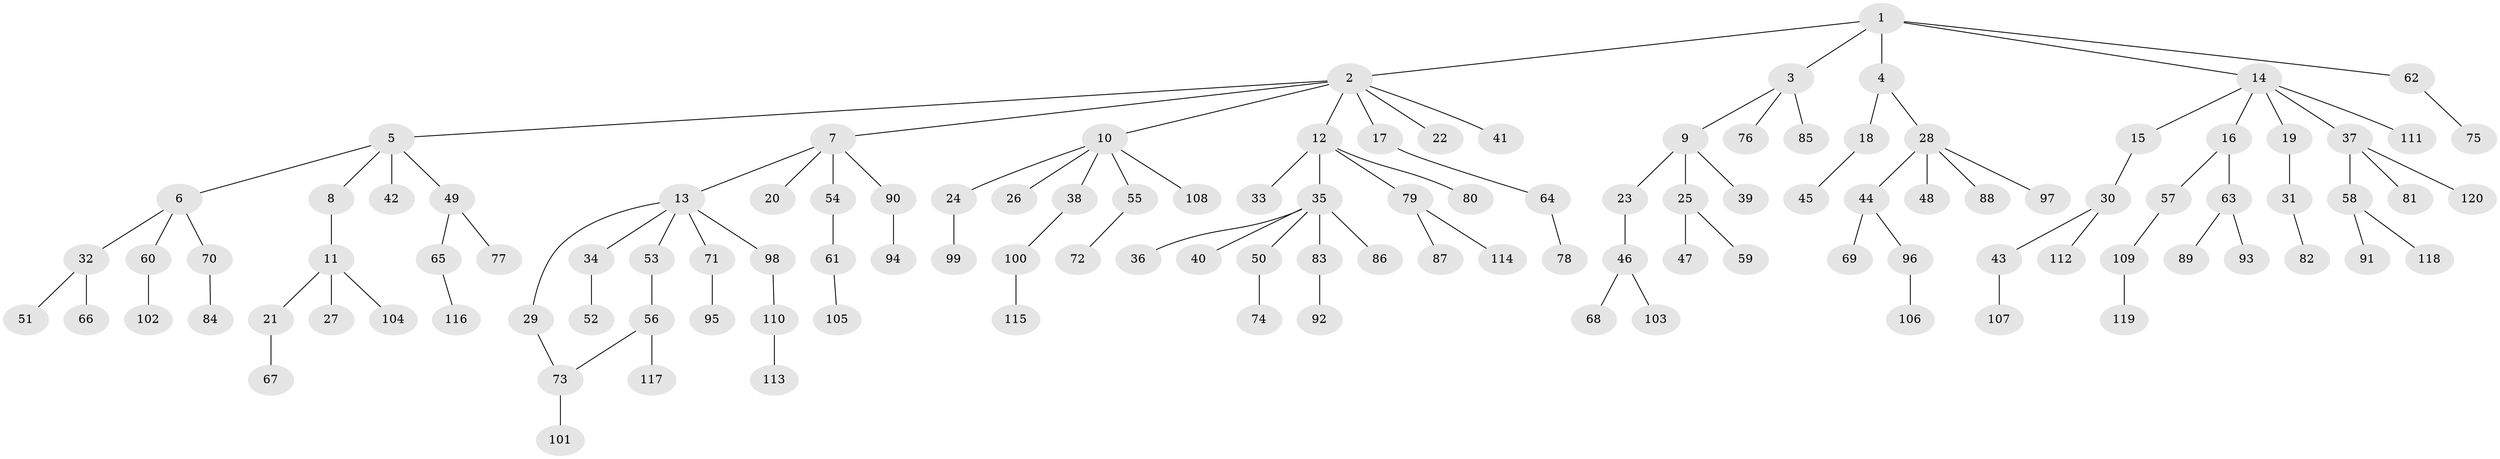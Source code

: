 // Generated by graph-tools (version 1.1) at 2025/49/03/09/25 03:49:19]
// undirected, 120 vertices, 120 edges
graph export_dot {
graph [start="1"]
  node [color=gray90,style=filled];
  1;
  2;
  3;
  4;
  5;
  6;
  7;
  8;
  9;
  10;
  11;
  12;
  13;
  14;
  15;
  16;
  17;
  18;
  19;
  20;
  21;
  22;
  23;
  24;
  25;
  26;
  27;
  28;
  29;
  30;
  31;
  32;
  33;
  34;
  35;
  36;
  37;
  38;
  39;
  40;
  41;
  42;
  43;
  44;
  45;
  46;
  47;
  48;
  49;
  50;
  51;
  52;
  53;
  54;
  55;
  56;
  57;
  58;
  59;
  60;
  61;
  62;
  63;
  64;
  65;
  66;
  67;
  68;
  69;
  70;
  71;
  72;
  73;
  74;
  75;
  76;
  77;
  78;
  79;
  80;
  81;
  82;
  83;
  84;
  85;
  86;
  87;
  88;
  89;
  90;
  91;
  92;
  93;
  94;
  95;
  96;
  97;
  98;
  99;
  100;
  101;
  102;
  103;
  104;
  105;
  106;
  107;
  108;
  109;
  110;
  111;
  112;
  113;
  114;
  115;
  116;
  117;
  118;
  119;
  120;
  1 -- 2;
  1 -- 3;
  1 -- 4;
  1 -- 14;
  1 -- 62;
  2 -- 5;
  2 -- 7;
  2 -- 10;
  2 -- 12;
  2 -- 17;
  2 -- 22;
  2 -- 41;
  3 -- 9;
  3 -- 76;
  3 -- 85;
  4 -- 18;
  4 -- 28;
  5 -- 6;
  5 -- 8;
  5 -- 42;
  5 -- 49;
  6 -- 32;
  6 -- 60;
  6 -- 70;
  7 -- 13;
  7 -- 20;
  7 -- 54;
  7 -- 90;
  8 -- 11;
  9 -- 23;
  9 -- 25;
  9 -- 39;
  10 -- 24;
  10 -- 26;
  10 -- 38;
  10 -- 55;
  10 -- 108;
  11 -- 21;
  11 -- 27;
  11 -- 104;
  12 -- 33;
  12 -- 35;
  12 -- 79;
  12 -- 80;
  13 -- 29;
  13 -- 34;
  13 -- 53;
  13 -- 71;
  13 -- 98;
  14 -- 15;
  14 -- 16;
  14 -- 19;
  14 -- 37;
  14 -- 111;
  15 -- 30;
  16 -- 57;
  16 -- 63;
  17 -- 64;
  18 -- 45;
  19 -- 31;
  21 -- 67;
  23 -- 46;
  24 -- 99;
  25 -- 47;
  25 -- 59;
  28 -- 44;
  28 -- 48;
  28 -- 88;
  28 -- 97;
  29 -- 73;
  30 -- 43;
  30 -- 112;
  31 -- 82;
  32 -- 51;
  32 -- 66;
  34 -- 52;
  35 -- 36;
  35 -- 40;
  35 -- 50;
  35 -- 83;
  35 -- 86;
  37 -- 58;
  37 -- 81;
  37 -- 120;
  38 -- 100;
  43 -- 107;
  44 -- 69;
  44 -- 96;
  46 -- 68;
  46 -- 103;
  49 -- 65;
  49 -- 77;
  50 -- 74;
  53 -- 56;
  54 -- 61;
  55 -- 72;
  56 -- 117;
  56 -- 73;
  57 -- 109;
  58 -- 91;
  58 -- 118;
  60 -- 102;
  61 -- 105;
  62 -- 75;
  63 -- 89;
  63 -- 93;
  64 -- 78;
  65 -- 116;
  70 -- 84;
  71 -- 95;
  73 -- 101;
  79 -- 87;
  79 -- 114;
  83 -- 92;
  90 -- 94;
  96 -- 106;
  98 -- 110;
  100 -- 115;
  109 -- 119;
  110 -- 113;
}
